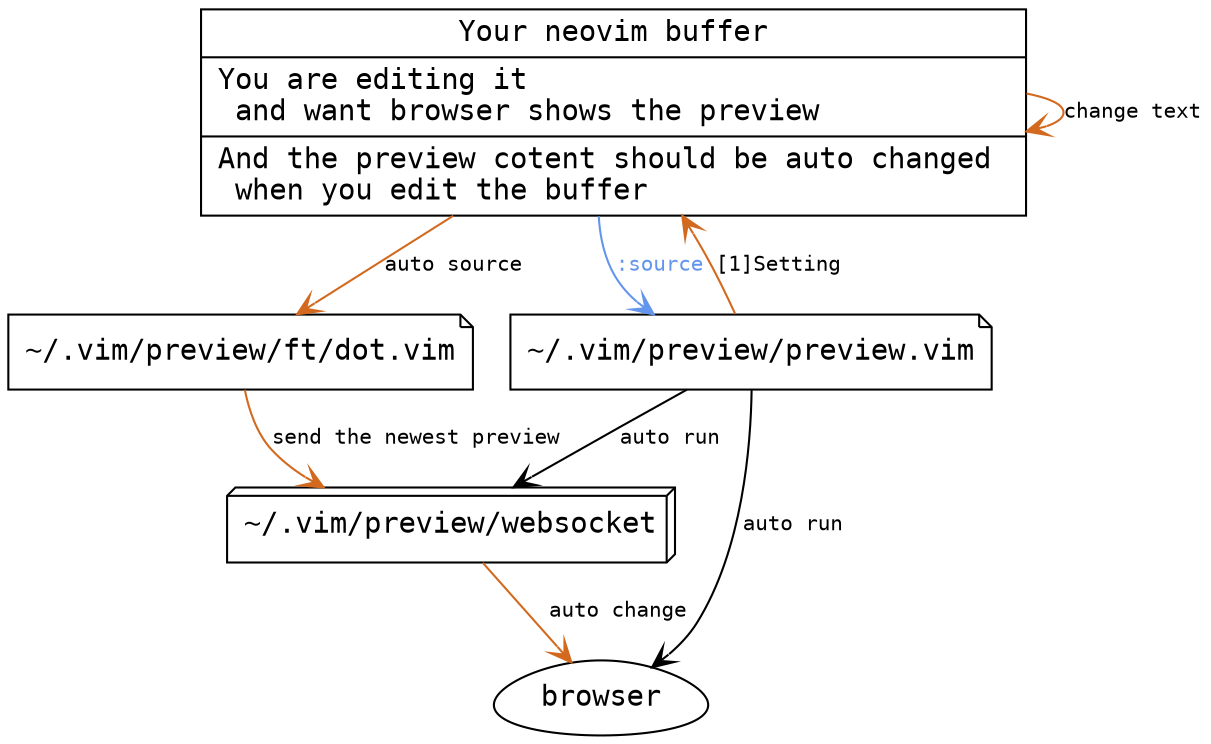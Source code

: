 digraph g
{
	node[shape="box", fontname="monospace"]
	edge[arrowhead=vee, arrowtail=vee, fontname="monospace", fontsize=10]
	nvim
	[
		label= "{Your neovim buffer|
		You are editing it\l and want browser shows the preview\l|
		And the preview cotent should be auto changed \l when you edit the buffer\l}",
		shape="record"
	]
	browser       [shape="egg"]
	"dot.vim"     [label="~/.vim/preview/ft/dot.vim",  shape="note"]
	websocket     [label="~/.vim/preview/websocket",   shape="box3d"]
	"preview.vim" [label="~/.vim/preview/preview.vim", shape="note"]

	nvim -> "preview.vim" [label=":source", color=cornflowerblue, fontcolor=cornflowerblue]

	"preview.vim" -> websocket[label="auto run"]
	"preview.vim" -> browser[label="auto run"]

	"preview.vim" -> nvim      [label="[1]Setting", color=chocolate]
	nvim          -> nvim      [label="change text", color=chocolate]
	nvim          -> "dot.vim" [label="auto source", color=chocolate]
	"dot.vim"     -> websocket [label="send the newest preview", color=chocolate]
	websocket     -> browser   [label=" auto change", color=chocolate]
}
